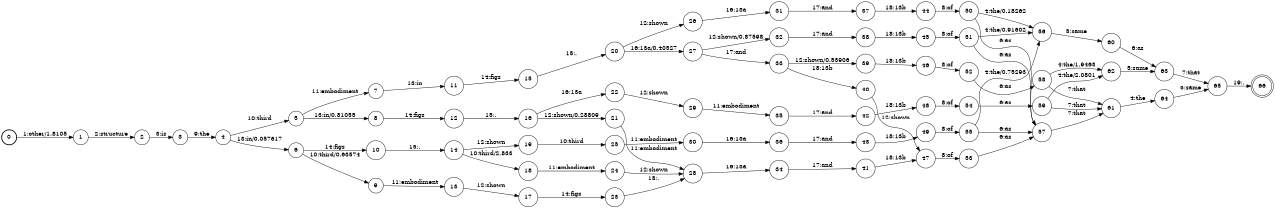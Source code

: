 digraph FST {
rankdir = LR;
size = "8.5,11";
label = "";
center = 1;
orientation = Portrait;
ranksep = "0.4";
nodesep = "0.25";
0 [label = "0", shape = circle, style = bold, fontsize = 14]
	0 -> 1 [label = "1:other/1.8105", fontsize = 14];
1 [label = "1", shape = circle, style = solid, fontsize = 14]
	1 -> 2 [label = "2:structure", fontsize = 14];
2 [label = "2", shape = circle, style = solid, fontsize = 14]
	2 -> 3 [label = "3:is", fontsize = 14];
3 [label = "3", shape = circle, style = solid, fontsize = 14]
	3 -> 4 [label = "9:the", fontsize = 14];
4 [label = "4", shape = circle, style = solid, fontsize = 14]
	4 -> 5 [label = "10:third", fontsize = 14];
	4 -> 6 [label = "13:in/0.057617", fontsize = 14];
5 [label = "5", shape = circle, style = solid, fontsize = 14]
	5 -> 7 [label = "11:embodiment", fontsize = 14];
	5 -> 8 [label = "13:in/0.81055", fontsize = 14];
6 [label = "6", shape = circle, style = solid, fontsize = 14]
	6 -> 9 [label = "10:third/0.63574", fontsize = 14];
	6 -> 10 [label = "14:figs", fontsize = 14];
7 [label = "7", shape = circle, style = solid, fontsize = 14]
	7 -> 11 [label = "13:in", fontsize = 14];
8 [label = "8", shape = circle, style = solid, fontsize = 14]
	8 -> 12 [label = "14:figs", fontsize = 14];
9 [label = "9", shape = circle, style = solid, fontsize = 14]
	9 -> 13 [label = "11:embodiment", fontsize = 14];
10 [label = "10", shape = circle, style = solid, fontsize = 14]
	10 -> 14 [label = "15:.", fontsize = 14];
11 [label = "11", shape = circle, style = solid, fontsize = 14]
	11 -> 15 [label = "14:figs", fontsize = 14];
12 [label = "12", shape = circle, style = solid, fontsize = 14]
	12 -> 16 [label = "15:.", fontsize = 14];
13 [label = "13", shape = circle, style = solid, fontsize = 14]
	13 -> 17 [label = "12:shown", fontsize = 14];
14 [label = "14", shape = circle, style = solid, fontsize = 14]
	14 -> 18 [label = "10:third/2.833", fontsize = 14];
	14 -> 19 [label = "12:shown", fontsize = 14];
15 [label = "15", shape = circle, style = solid, fontsize = 14]
	15 -> 20 [label = "15:.", fontsize = 14];
16 [label = "16", shape = circle, style = solid, fontsize = 14]
	16 -> 21 [label = "12:shown/0.28809", fontsize = 14];
	16 -> 22 [label = "16:13a", fontsize = 14];
17 [label = "17", shape = circle, style = solid, fontsize = 14]
	17 -> 23 [label = "14:figs", fontsize = 14];
18 [label = "18", shape = circle, style = solid, fontsize = 14]
	18 -> 24 [label = "11:embodiment", fontsize = 14];
19 [label = "19", shape = circle, style = solid, fontsize = 14]
	19 -> 25 [label = "10:third", fontsize = 14];
20 [label = "20", shape = circle, style = solid, fontsize = 14]
	20 -> 26 [label = "12:shown", fontsize = 14];
	20 -> 27 [label = "16:13a/0.40527", fontsize = 14];
21 [label = "21", shape = circle, style = solid, fontsize = 14]
	21 -> 28 [label = "11:embodiment", fontsize = 14];
22 [label = "22", shape = circle, style = solid, fontsize = 14]
	22 -> 29 [label = "12:shown", fontsize = 14];
23 [label = "23", shape = circle, style = solid, fontsize = 14]
	23 -> 28 [label = "15:.", fontsize = 14];
24 [label = "24", shape = circle, style = solid, fontsize = 14]
	24 -> 28 [label = "12:shown", fontsize = 14];
25 [label = "25", shape = circle, style = solid, fontsize = 14]
	25 -> 30 [label = "11:embodiment", fontsize = 14];
26 [label = "26", shape = circle, style = solid, fontsize = 14]
	26 -> 31 [label = "16:13a", fontsize = 14];
27 [label = "27", shape = circle, style = solid, fontsize = 14]
	27 -> 32 [label = "12:shown/0.87598", fontsize = 14];
	27 -> 33 [label = "17:and", fontsize = 14];
28 [label = "28", shape = circle, style = solid, fontsize = 14]
	28 -> 34 [label = "16:13a", fontsize = 14];
29 [label = "29", shape = circle, style = solid, fontsize = 14]
	29 -> 35 [label = "11:embodiment", fontsize = 14];
30 [label = "30", shape = circle, style = solid, fontsize = 14]
	30 -> 36 [label = "16:13a", fontsize = 14];
31 [label = "31", shape = circle, style = solid, fontsize = 14]
	31 -> 37 [label = "17:and", fontsize = 14];
32 [label = "32", shape = circle, style = solid, fontsize = 14]
	32 -> 38 [label = "17:and", fontsize = 14];
33 [label = "33", shape = circle, style = solid, fontsize = 14]
	33 -> 39 [label = "12:shown/0.53906", fontsize = 14];
	33 -> 40 [label = "18:13b", fontsize = 14];
34 [label = "34", shape = circle, style = solid, fontsize = 14]
	34 -> 41 [label = "17:and", fontsize = 14];
35 [label = "35", shape = circle, style = solid, fontsize = 14]
	35 -> 42 [label = "17:and", fontsize = 14];
36 [label = "36", shape = circle, style = solid, fontsize = 14]
	36 -> 43 [label = "17:and", fontsize = 14];
37 [label = "37", shape = circle, style = solid, fontsize = 14]
	37 -> 44 [label = "18:13b", fontsize = 14];
38 [label = "38", shape = circle, style = solid, fontsize = 14]
	38 -> 45 [label = "18:13b", fontsize = 14];
39 [label = "39", shape = circle, style = solid, fontsize = 14]
	39 -> 46 [label = "18:13b", fontsize = 14];
40 [label = "40", shape = circle, style = solid, fontsize = 14]
	40 -> 47 [label = "12:shown", fontsize = 14];
41 [label = "41", shape = circle, style = solid, fontsize = 14]
	41 -> 47 [label = "18:13b", fontsize = 14];
42 [label = "42", shape = circle, style = solid, fontsize = 14]
	42 -> 48 [label = "18:13b", fontsize = 14];
43 [label = "43", shape = circle, style = solid, fontsize = 14]
	43 -> 49 [label = "18:13b", fontsize = 14];
44 [label = "44", shape = circle, style = solid, fontsize = 14]
	44 -> 50 [label = "8:of", fontsize = 14];
45 [label = "45", shape = circle, style = solid, fontsize = 14]
	45 -> 51 [label = "8:of", fontsize = 14];
46 [label = "46", shape = circle, style = solid, fontsize = 14]
	46 -> 52 [label = "8:of", fontsize = 14];
47 [label = "47", shape = circle, style = solid, fontsize = 14]
	47 -> 53 [label = "8:of", fontsize = 14];
48 [label = "48", shape = circle, style = solid, fontsize = 14]
	48 -> 54 [label = "8:of", fontsize = 14];
49 [label = "49", shape = circle, style = solid, fontsize = 14]
	49 -> 55 [label = "8:of", fontsize = 14];
50 [label = "50", shape = circle, style = solid, fontsize = 14]
	50 -> 57 [label = "6:as", fontsize = 14];
	50 -> 56 [label = "4:the/0.18262", fontsize = 14];
51 [label = "51", shape = circle, style = solid, fontsize = 14]
	51 -> 57 [label = "6:as", fontsize = 14];
	51 -> 56 [label = "4:the/0.91602", fontsize = 14];
52 [label = "52", shape = circle, style = solid, fontsize = 14]
	52 -> 58 [label = "6:as", fontsize = 14];
53 [label = "53", shape = circle, style = solid, fontsize = 14]
	53 -> 57 [label = "6:as", fontsize = 14];
54 [label = "54", shape = circle, style = solid, fontsize = 14]
	54 -> 59 [label = "6:as", fontsize = 14];
55 [label = "55", shape = circle, style = solid, fontsize = 14]
	55 -> 57 [label = "6:as", fontsize = 14];
	55 -> 56 [label = "4:the/0.75293", fontsize = 14];
56 [label = "56", shape = circle, style = solid, fontsize = 14]
	56 -> 60 [label = "5:same", fontsize = 14];
57 [label = "57", shape = circle, style = solid, fontsize = 14]
	57 -> 61 [label = "7:that", fontsize = 14];
58 [label = "58", shape = circle, style = solid, fontsize = 14]
	58 -> 61 [label = "7:that", fontsize = 14];
	58 -> 62 [label = "4:the/1.9463", fontsize = 14];
59 [label = "59", shape = circle, style = solid, fontsize = 14]
	59 -> 61 [label = "7:that", fontsize = 14];
	59 -> 62 [label = "4:the/2.0801", fontsize = 14];
60 [label = "60", shape = circle, style = solid, fontsize = 14]
	60 -> 63 [label = "6:as", fontsize = 14];
61 [label = "61", shape = circle, style = solid, fontsize = 14]
	61 -> 64 [label = "4:the", fontsize = 14];
62 [label = "62", shape = circle, style = solid, fontsize = 14]
	62 -> 63 [label = "5:same", fontsize = 14];
63 [label = "63", shape = circle, style = solid, fontsize = 14]
	63 -> 65 [label = "7:that", fontsize = 14];
64 [label = "64", shape = circle, style = solid, fontsize = 14]
	64 -> 65 [label = "5:same", fontsize = 14];
65 [label = "65", shape = circle, style = solid, fontsize = 14]
	65 -> 66 [label = "19:.", fontsize = 14];
66 [label = "66", shape = doublecircle, style = solid, fontsize = 14]
}
